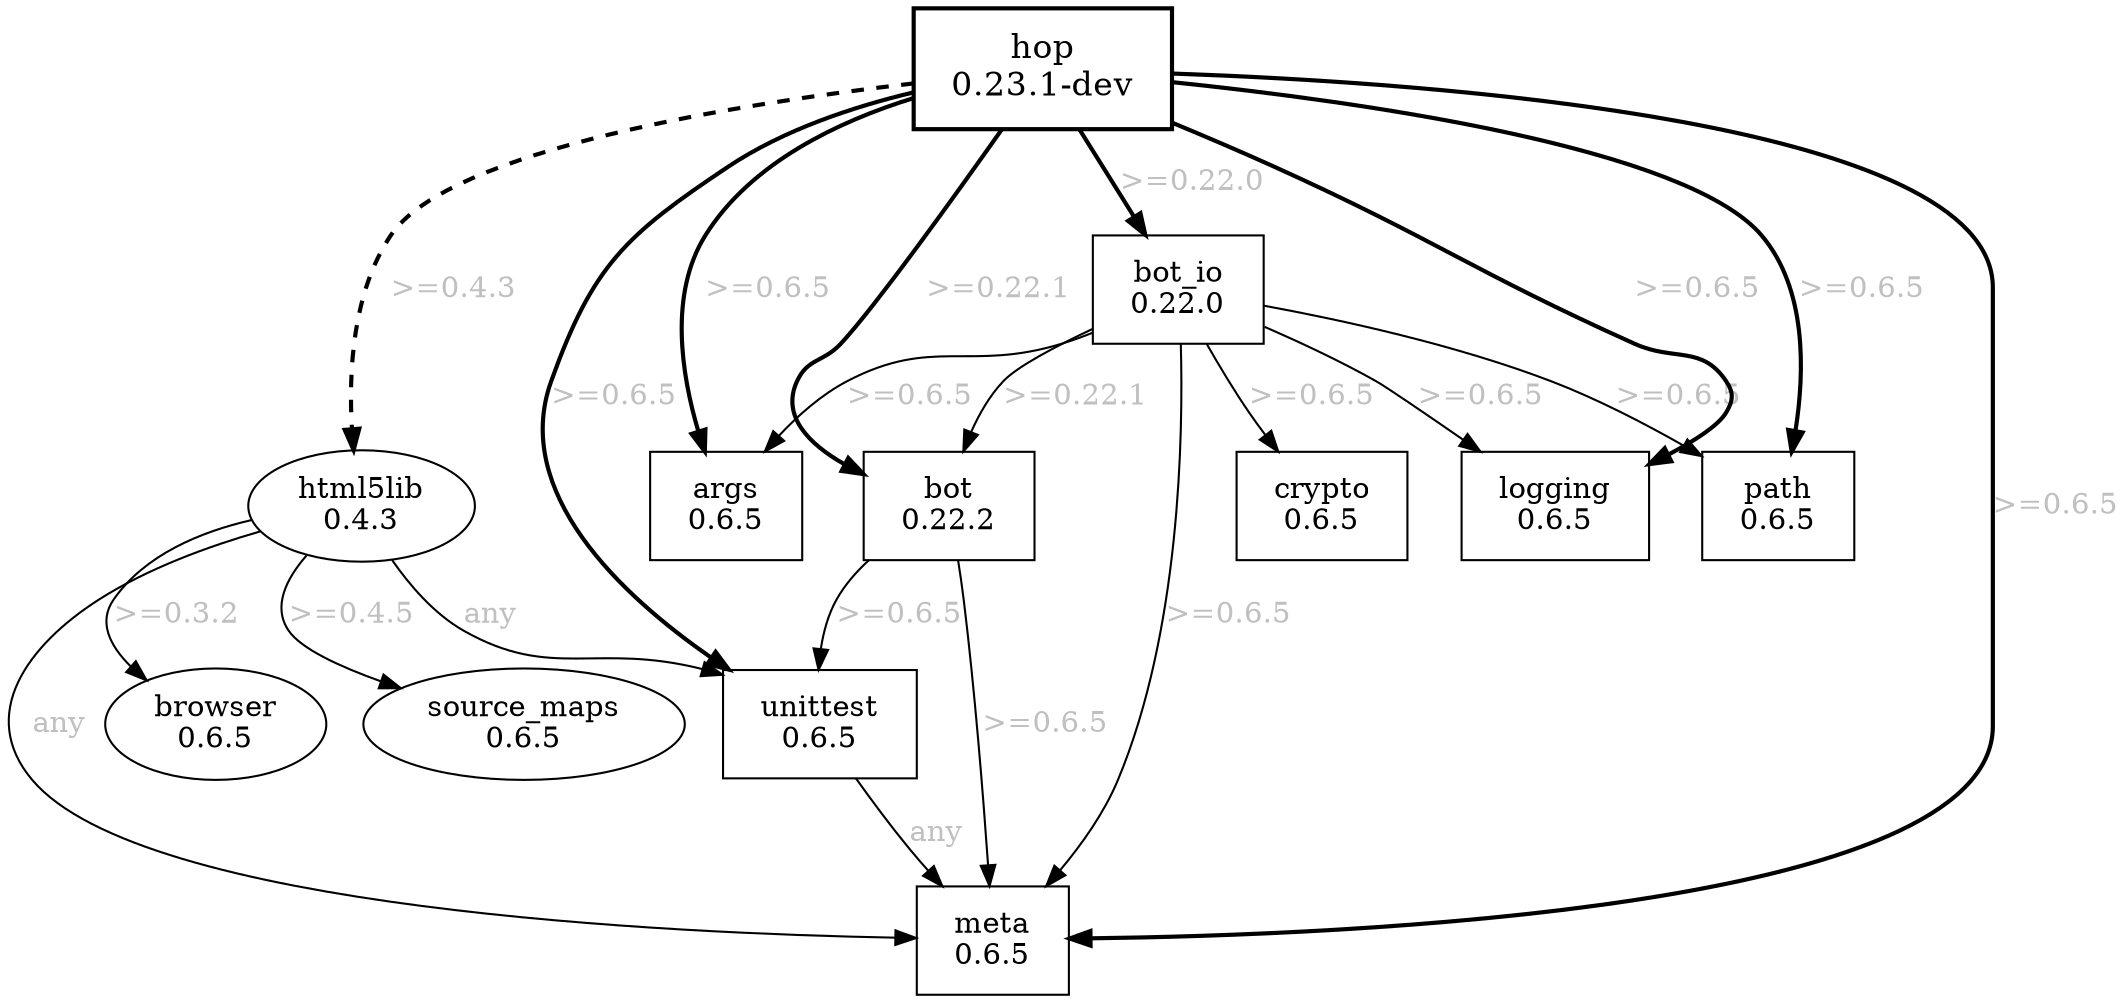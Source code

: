 digraph G {

  args [label="args
0.6.5",shape=box,margin="0.25,0.15",group=primary];

  bot [label="bot
0.22.2",shape=box,margin="0.25,0.15",group=primary];
  bot -> meta [label=">=0.6.5",fontcolor=gray];
  bot -> unittest [label=">=0.6.5",fontcolor=gray];

  bot_io [label="bot_io
0.22.0",shape=box,margin="0.25,0.15",group=primary];
  bot_io -> args [label=">=0.6.5",fontcolor=gray];
  bot_io -> bot [label=">=0.22.1",fontcolor=gray];
  bot_io -> crypto [label=">=0.6.5",fontcolor=gray];
  bot_io -> logging [label=">=0.6.5",fontcolor=gray];
  bot_io -> meta [label=">=0.6.5",fontcolor=gray];
  bot_io -> path [label=">=0.6.5",fontcolor=gray];

  browser [label="browser
0.6.5"];

  crypto [label="crypto
0.6.5",shape=box,margin="0.25,0.15"];

  hop [label="hop
0.23.1-dev",fontsize=16,style=bold,shape=box,margin="0.25,0.15",group=primary];
  hop -> args [label=">=0.6.5",fontcolor=gray,penwidth=2];
  hop -> bot [label=">=0.22.1",fontcolor=gray,penwidth=2];
  hop -> bot_io [label=">=0.22.0",fontcolor=gray,penwidth=2];
  hop -> logging [label=">=0.6.5",fontcolor=gray,penwidth=2];
  hop -> meta [label=">=0.6.5",fontcolor=gray,penwidth=2];
  hop -> path [label=">=0.6.5",fontcolor=gray,penwidth=2];
  hop -> unittest [label=">=0.6.5",fontcolor=gray,penwidth=2];
  hop -> html5lib [label=">=0.4.3",fontcolor=gray,penwidth=2,style=dashed];

  html5lib [label="html5lib
0.4.3",group=primary];
  html5lib -> browser [label=">=0.3.2",fontcolor=gray];
  html5lib -> meta [label="any",fontcolor=gray];
  html5lib -> source_maps [label=">=0.4.5",fontcolor=gray];
  html5lib -> unittest [label="any",fontcolor=gray];

  logging [label="logging
0.6.5",shape=box,margin="0.25,0.15",group=primary];

  meta [label="meta
0.6.5",shape=box,margin="0.25,0.15",group=primary];

  path [label="path
0.6.5",shape=box,margin="0.25,0.15",group=primary];

  source_maps [label="source_maps
0.6.5"];

  unittest [label="unittest
0.6.5",shape=box,margin="0.25,0.15",group=primary];
  unittest -> meta [label="any",fontcolor=gray];
}

